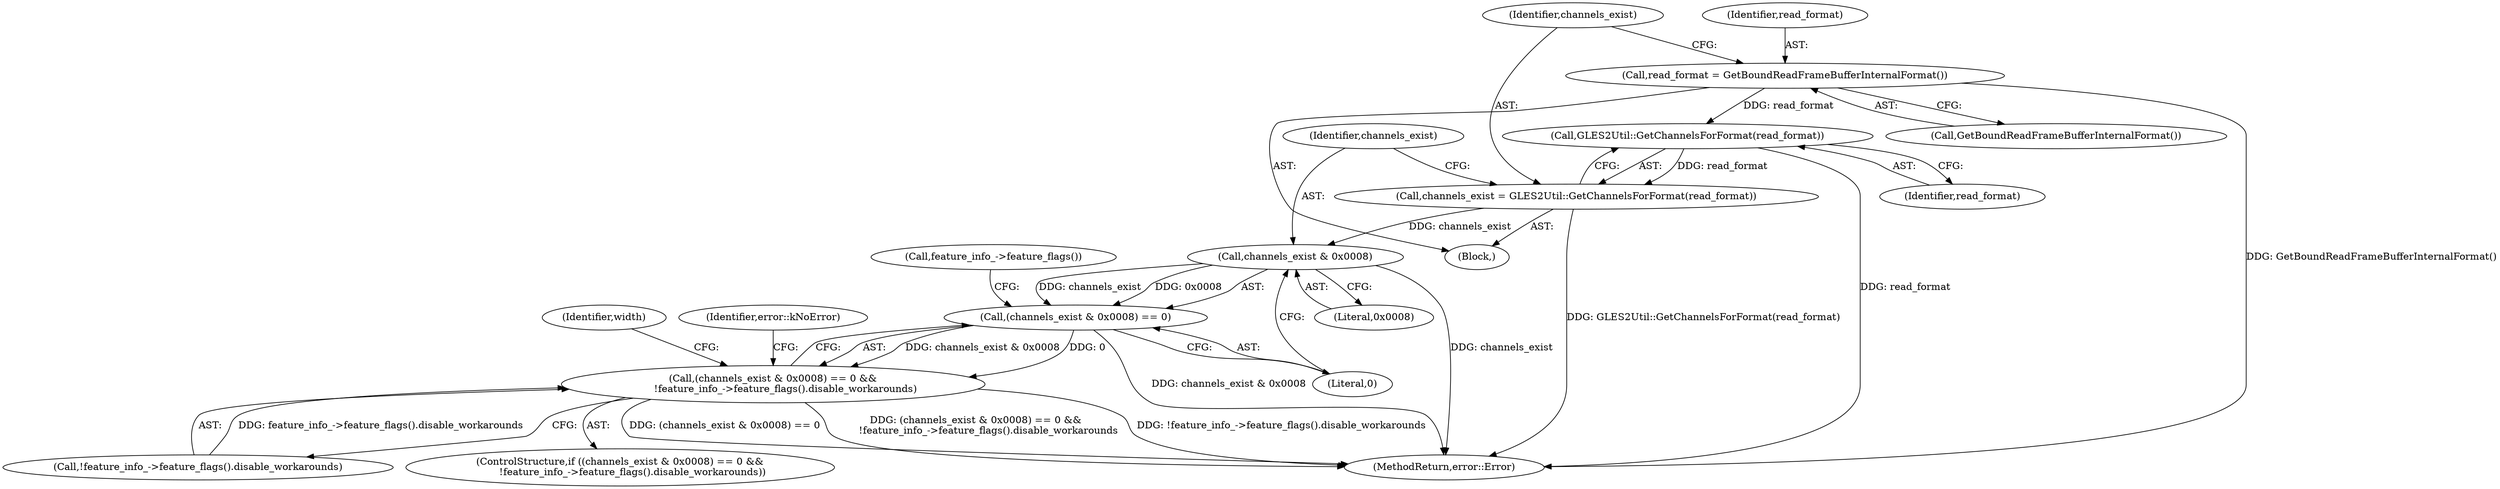 digraph "0_Chrome_3aad1a37affb1ab70d1897f2b03eb8c077264984_0@API" {
"1000435" [label="(Call,read_format = GetBoundReadFrameBufferInternalFormat())"];
"1000441" [label="(Call,GLES2Util::GetChannelsForFormat(read_format))"];
"1000439" [label="(Call,channels_exist = GLES2Util::GetChannelsForFormat(read_format))"];
"1000446" [label="(Call,channels_exist & 0x0008)"];
"1000445" [label="(Call,(channels_exist & 0x0008) == 0)"];
"1000444" [label="(Call,(channels_exist & 0x0008) == 0 &&\n        !feature_info_->feature_flags().disable_workarounds)"];
"1000435" [label="(Call,read_format = GetBoundReadFrameBufferInternalFormat())"];
"1000450" [label="(Call,!feature_info_->feature_flags().disable_workarounds)"];
"1000445" [label="(Call,(channels_exist & 0x0008) == 0)"];
"1000452" [label="(Call,feature_info_->feature_flags())"];
"1000442" [label="(Identifier,read_format)"];
"1000440" [label="(Identifier,channels_exist)"];
"1000564" [label="(MethodReturn,error::Error)"];
"1000446" [label="(Call,channels_exist & 0x0008)"];
"1000448" [label="(Literal,0x0008)"];
"1000429" [label="(Block,)"];
"1000439" [label="(Call,channels_exist = GLES2Util::GetChannelsForFormat(read_format))"];
"1000447" [label="(Identifier,channels_exist)"];
"1000444" [label="(Call,(channels_exist & 0x0008) == 0 &&\n        !feature_info_->feature_flags().disable_workarounds)"];
"1000443" [label="(ControlStructure,if ((channels_exist & 0x0008) == 0 &&\n        !feature_info_->feature_flags().disable_workarounds))"];
"1000461" [label="(Identifier,width)"];
"1000449" [label="(Literal,0)"];
"1000563" [label="(Identifier,error::kNoError)"];
"1000441" [label="(Call,GLES2Util::GetChannelsForFormat(read_format))"];
"1000436" [label="(Identifier,read_format)"];
"1000437" [label="(Call,GetBoundReadFrameBufferInternalFormat())"];
"1000435" -> "1000429"  [label="AST: "];
"1000435" -> "1000437"  [label="CFG: "];
"1000436" -> "1000435"  [label="AST: "];
"1000437" -> "1000435"  [label="AST: "];
"1000440" -> "1000435"  [label="CFG: "];
"1000435" -> "1000564"  [label="DDG: GetBoundReadFrameBufferInternalFormat()"];
"1000435" -> "1000441"  [label="DDG: read_format"];
"1000441" -> "1000439"  [label="AST: "];
"1000441" -> "1000442"  [label="CFG: "];
"1000442" -> "1000441"  [label="AST: "];
"1000439" -> "1000441"  [label="CFG: "];
"1000441" -> "1000564"  [label="DDG: read_format"];
"1000441" -> "1000439"  [label="DDG: read_format"];
"1000439" -> "1000429"  [label="AST: "];
"1000440" -> "1000439"  [label="AST: "];
"1000447" -> "1000439"  [label="CFG: "];
"1000439" -> "1000564"  [label="DDG: GLES2Util::GetChannelsForFormat(read_format)"];
"1000439" -> "1000446"  [label="DDG: channels_exist"];
"1000446" -> "1000445"  [label="AST: "];
"1000446" -> "1000448"  [label="CFG: "];
"1000447" -> "1000446"  [label="AST: "];
"1000448" -> "1000446"  [label="AST: "];
"1000449" -> "1000446"  [label="CFG: "];
"1000446" -> "1000564"  [label="DDG: channels_exist"];
"1000446" -> "1000445"  [label="DDG: channels_exist"];
"1000446" -> "1000445"  [label="DDG: 0x0008"];
"1000445" -> "1000444"  [label="AST: "];
"1000445" -> "1000449"  [label="CFG: "];
"1000449" -> "1000445"  [label="AST: "];
"1000452" -> "1000445"  [label="CFG: "];
"1000444" -> "1000445"  [label="CFG: "];
"1000445" -> "1000564"  [label="DDG: channels_exist & 0x0008"];
"1000445" -> "1000444"  [label="DDG: channels_exist & 0x0008"];
"1000445" -> "1000444"  [label="DDG: 0"];
"1000444" -> "1000443"  [label="AST: "];
"1000444" -> "1000450"  [label="CFG: "];
"1000450" -> "1000444"  [label="AST: "];
"1000461" -> "1000444"  [label="CFG: "];
"1000563" -> "1000444"  [label="CFG: "];
"1000444" -> "1000564"  [label="DDG: !feature_info_->feature_flags().disable_workarounds"];
"1000444" -> "1000564"  [label="DDG: (channels_exist & 0x0008) == 0"];
"1000444" -> "1000564"  [label="DDG: (channels_exist & 0x0008) == 0 &&\n        !feature_info_->feature_flags().disable_workarounds"];
"1000450" -> "1000444"  [label="DDG: feature_info_->feature_flags().disable_workarounds"];
}
